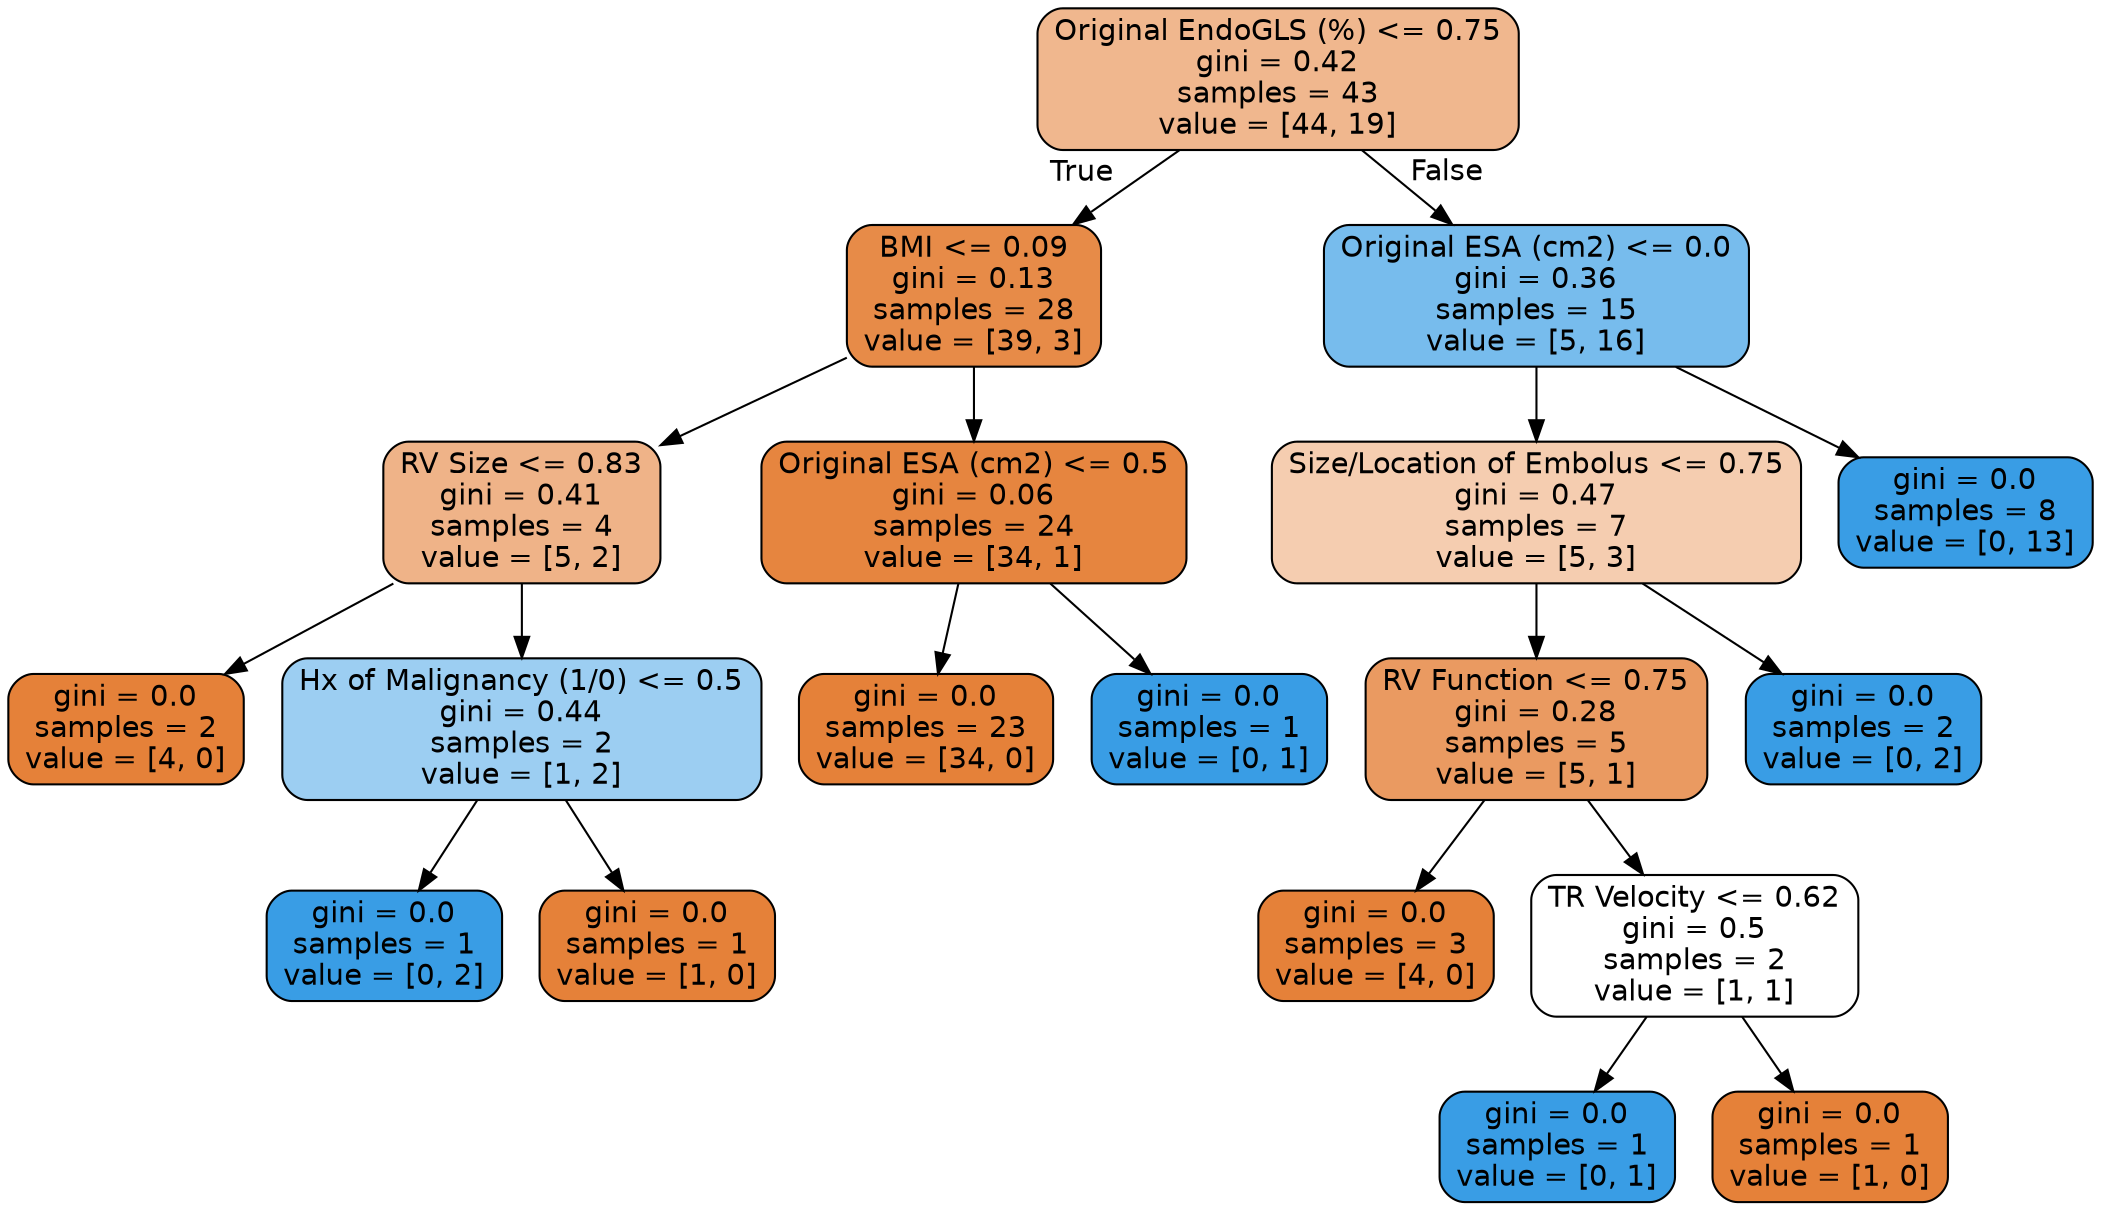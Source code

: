 digraph Tree {
node [shape=box, style="filled, rounded", color="black", fontname=helvetica] ;
edge [fontname=helvetica] ;
0 [label="Original EndoGLS (%) <= 0.75\ngini = 0.42\nsamples = 43\nvalue = [44, 19]", fillcolor="#f0b78e"] ;
1 [label="BMI <= 0.09\ngini = 0.13\nsamples = 28\nvalue = [39, 3]", fillcolor="#e78b48"] ;
0 -> 1 [labeldistance=2.5, labelangle=45, headlabel="True"] ;
2 [label="RV Size <= 0.83\ngini = 0.41\nsamples = 4\nvalue = [5, 2]", fillcolor="#efb388"] ;
1 -> 2 ;
3 [label="gini = 0.0\nsamples = 2\nvalue = [4, 0]", fillcolor="#e58139"] ;
2 -> 3 ;
4 [label="Hx of Malignancy (1/0) <= 0.5\ngini = 0.44\nsamples = 2\nvalue = [1, 2]", fillcolor="#9ccef2"] ;
2 -> 4 ;
5 [label="gini = 0.0\nsamples = 1\nvalue = [0, 2]", fillcolor="#399de5"] ;
4 -> 5 ;
6 [label="gini = 0.0\nsamples = 1\nvalue = [1, 0]", fillcolor="#e58139"] ;
4 -> 6 ;
7 [label="Original ESA (cm2) <= 0.5\ngini = 0.06\nsamples = 24\nvalue = [34, 1]", fillcolor="#e6853f"] ;
1 -> 7 ;
8 [label="gini = 0.0\nsamples = 23\nvalue = [34, 0]", fillcolor="#e58139"] ;
7 -> 8 ;
9 [label="gini = 0.0\nsamples = 1\nvalue = [0, 1]", fillcolor="#399de5"] ;
7 -> 9 ;
10 [label="Original ESA (cm2) <= 0.0\ngini = 0.36\nsamples = 15\nvalue = [5, 16]", fillcolor="#77bced"] ;
0 -> 10 [labeldistance=2.5, labelangle=-45, headlabel="False"] ;
11 [label="Size/Location of Embolus <= 0.75\ngini = 0.47\nsamples = 7\nvalue = [5, 3]", fillcolor="#f5cdb0"] ;
10 -> 11 ;
12 [label="RV Function <= 0.75\ngini = 0.28\nsamples = 5\nvalue = [5, 1]", fillcolor="#ea9a61"] ;
11 -> 12 ;
13 [label="gini = 0.0\nsamples = 3\nvalue = [4, 0]", fillcolor="#e58139"] ;
12 -> 13 ;
14 [label="TR Velocity <= 0.62\ngini = 0.5\nsamples = 2\nvalue = [1, 1]", fillcolor="#ffffff"] ;
12 -> 14 ;
15 [label="gini = 0.0\nsamples = 1\nvalue = [0, 1]", fillcolor="#399de5"] ;
14 -> 15 ;
16 [label="gini = 0.0\nsamples = 1\nvalue = [1, 0]", fillcolor="#e58139"] ;
14 -> 16 ;
17 [label="gini = 0.0\nsamples = 2\nvalue = [0, 2]", fillcolor="#399de5"] ;
11 -> 17 ;
18 [label="gini = 0.0\nsamples = 8\nvalue = [0, 13]", fillcolor="#399de5"] ;
10 -> 18 ;
}